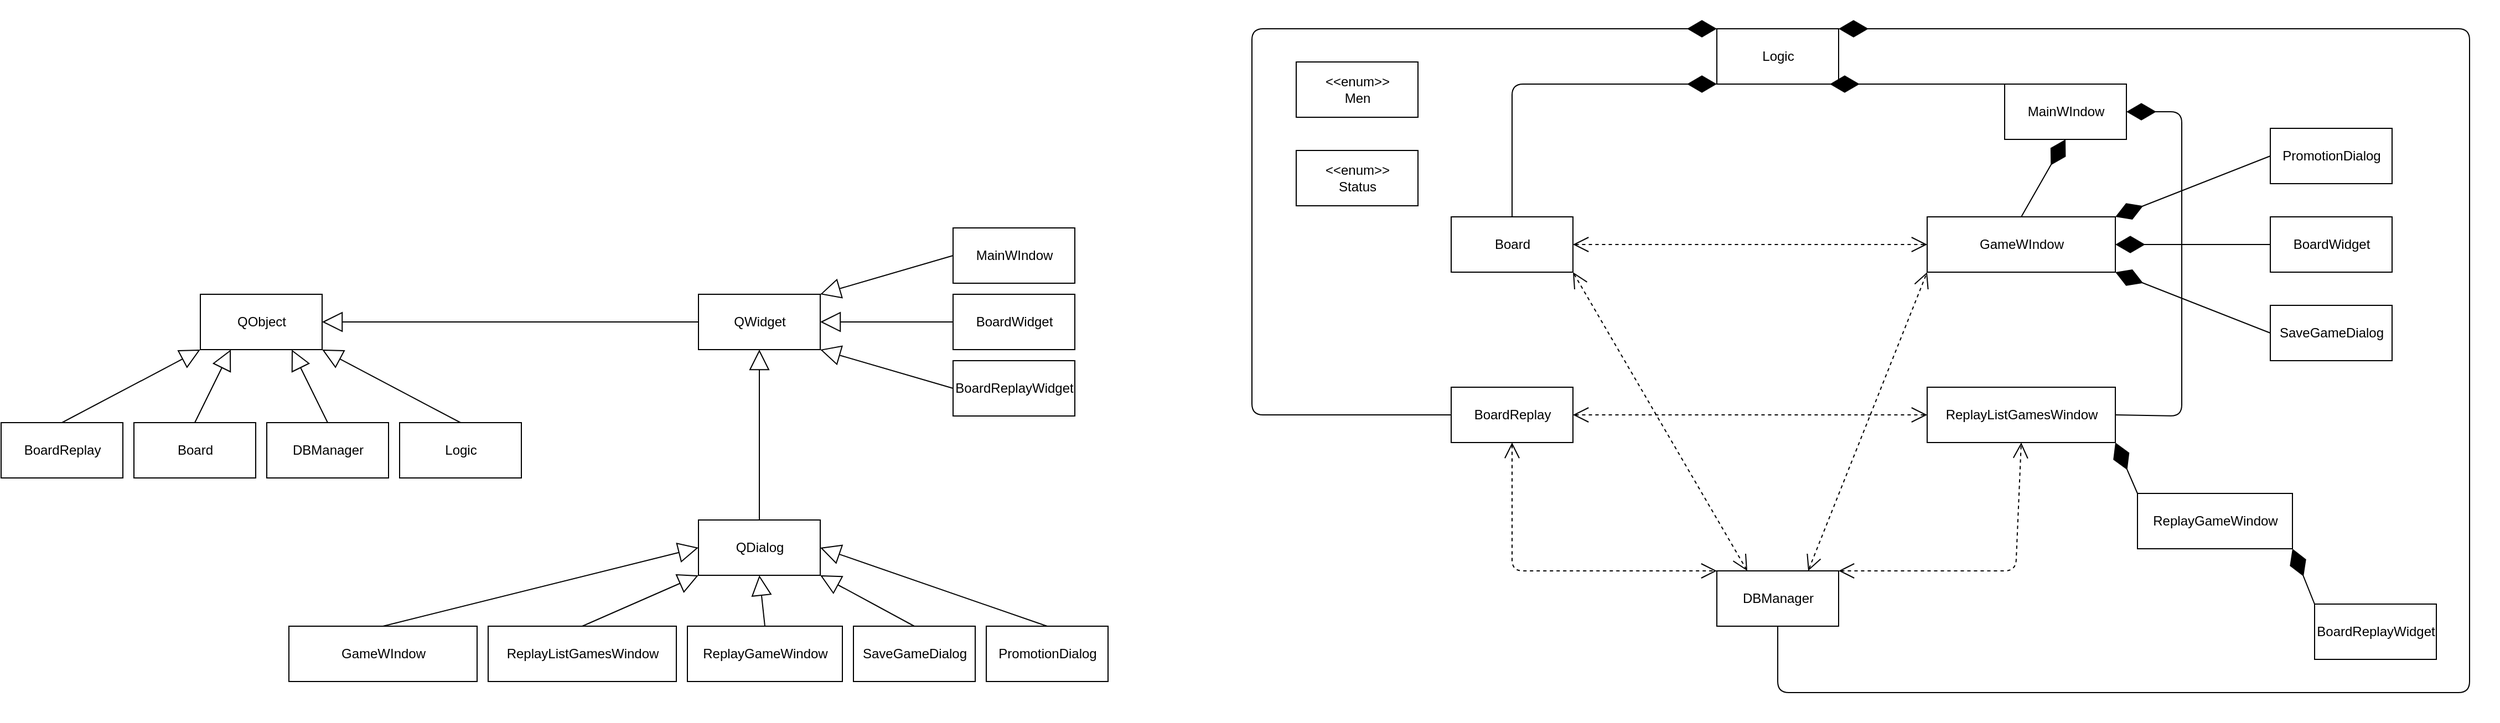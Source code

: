 <mxfile version="13.0.3" type="device"><diagram id="C5RBs43oDa-KdzZeNtuy" name="Page-1"><mxGraphModel dx="2591" dy="834" grid="1" gridSize="10" guides="1" tooltips="1" connect="1" arrows="1" fold="1" page="1" pageScale="1" pageWidth="1169" pageHeight="827" math="0" shadow="0"><root><mxCell id="WIyWlLk6GJQsqaUBKTNV-0"/><mxCell id="WIyWlLk6GJQsqaUBKTNV-1" parent="WIyWlLk6GJQsqaUBKTNV-0"/><mxCell id="kpoZqPXRjLi1-qBMIQ9T-0" value="Board" style="html=1;" vertex="1" parent="WIyWlLk6GJQsqaUBKTNV-1"><mxGeometry x="200" y="210" width="110" height="50" as="geometry"/></mxCell><mxCell id="kpoZqPXRjLi1-qBMIQ9T-1" value="&lt;span style=&quot;font-weight: normal&quot;&gt;BoardReplay&lt;/span&gt;" style="html=1;fontStyle=1" vertex="1" parent="WIyWlLk6GJQsqaUBKTNV-1"><mxGeometry x="200" y="364" width="110" height="50" as="geometry"/></mxCell><mxCell id="kpoZqPXRjLi1-qBMIQ9T-2" value="&lt;span style=&quot;font-weight: normal&quot;&gt;MainWIndow&lt;/span&gt;" style="html=1;fontStyle=1" vertex="1" parent="WIyWlLk6GJQsqaUBKTNV-1"><mxGeometry x="700" y="90" width="110" height="50" as="geometry"/></mxCell><mxCell id="kpoZqPXRjLi1-qBMIQ9T-3" value="Logic" style="html=1;" vertex="1" parent="WIyWlLk6GJQsqaUBKTNV-1"><mxGeometry x="440" y="40" width="110" height="50" as="geometry"/></mxCell><mxCell id="kpoZqPXRjLi1-qBMIQ9T-4" value="GameWIndow" style="html=1;" vertex="1" parent="WIyWlLk6GJQsqaUBKTNV-1"><mxGeometry x="630" y="210" width="170" height="50" as="geometry"/></mxCell><mxCell id="kpoZqPXRjLi1-qBMIQ9T-5" value="ReplayListGamesWindow" style="html=1;" vertex="1" parent="WIyWlLk6GJQsqaUBKTNV-1"><mxGeometry x="630" y="364" width="170" height="50" as="geometry"/></mxCell><mxCell id="kpoZqPXRjLi1-qBMIQ9T-6" value="ReplayGameWindow" style="html=1;" vertex="1" parent="WIyWlLk6GJQsqaUBKTNV-1"><mxGeometry x="820" y="460" width="140" height="50" as="geometry"/></mxCell><mxCell id="kpoZqPXRjLi1-qBMIQ9T-7" value="BoardReplayWidget" style="html=1;" vertex="1" parent="WIyWlLk6GJQsqaUBKTNV-1"><mxGeometry x="980" y="560" width="110" height="50" as="geometry"/></mxCell><mxCell id="kpoZqPXRjLi1-qBMIQ9T-8" value="BoardWidget" style="html=1;" vertex="1" parent="WIyWlLk6GJQsqaUBKTNV-1"><mxGeometry x="940" y="210" width="110" height="50" as="geometry"/></mxCell><mxCell id="kpoZqPXRjLi1-qBMIQ9T-9" value="DBManager" style="html=1;" vertex="1" parent="WIyWlLk6GJQsqaUBKTNV-1"><mxGeometry x="440" y="530" width="110" height="50" as="geometry"/></mxCell><mxCell id="kpoZqPXRjLi1-qBMIQ9T-10" value="PromotionDialog" style="html=1;" vertex="1" parent="WIyWlLk6GJQsqaUBKTNV-1"><mxGeometry x="940" y="130" width="110" height="50" as="geometry"/></mxCell><mxCell id="kpoZqPXRjLi1-qBMIQ9T-11" value="SaveGameDialog" style="html=1;" vertex="1" parent="WIyWlLk6GJQsqaUBKTNV-1"><mxGeometry x="940" y="290" width="110" height="50" as="geometry"/></mxCell><mxCell id="kpoZqPXRjLi1-qBMIQ9T-12" value="&amp;lt;&amp;lt;enum&amp;gt;&amp;gt;&lt;br&gt;Men" style="html=1;" vertex="1" parent="WIyWlLk6GJQsqaUBKTNV-1"><mxGeometry x="60" y="70" width="110" height="50" as="geometry"/></mxCell><mxCell id="kpoZqPXRjLi1-qBMIQ9T-13" value="&amp;lt;&amp;lt;enum&amp;gt;&amp;gt;&lt;br&gt;Status" style="html=1;" vertex="1" parent="WIyWlLk6GJQsqaUBKTNV-1"><mxGeometry x="60" y="150" width="110" height="50" as="geometry"/></mxCell><mxCell id="kpoZqPXRjLi1-qBMIQ9T-14" value="" style="endArrow=diamondThin;endFill=1;endSize=24;html=1;entryX=0;entryY=1;entryDx=0;entryDy=0;exitX=0.5;exitY=0;exitDx=0;exitDy=0;" edge="1" parent="WIyWlLk6GJQsqaUBKTNV-1" source="kpoZqPXRjLi1-qBMIQ9T-0" target="kpoZqPXRjLi1-qBMIQ9T-3"><mxGeometry width="160" relative="1" as="geometry"><mxPoint x="220" y="560" as="sourcePoint"/><mxPoint x="380" y="560" as="targetPoint"/><Array as="points"><mxPoint x="255" y="90"/></Array></mxGeometry></mxCell><mxCell id="kpoZqPXRjLi1-qBMIQ9T-15" value="" style="endArrow=diamondThin;endFill=1;endSize=24;html=1;entryX=0;entryY=0;entryDx=0;entryDy=0;exitX=0;exitY=0.5;exitDx=0;exitDy=0;" edge="1" parent="WIyWlLk6GJQsqaUBKTNV-1" source="kpoZqPXRjLi1-qBMIQ9T-1" target="kpoZqPXRjLi1-qBMIQ9T-3"><mxGeometry width="160" relative="1" as="geometry"><mxPoint x="230" y="570" as="sourcePoint"/><mxPoint x="390" y="570" as="targetPoint"/><Array as="points"><mxPoint x="20" y="389"/><mxPoint x="20" y="40"/></Array></mxGeometry></mxCell><mxCell id="kpoZqPXRjLi1-qBMIQ9T-16" value="" style="endArrow=diamondThin;endFill=1;endSize=24;html=1;entryX=1;entryY=0;entryDx=0;entryDy=0;exitX=0.5;exitY=1;exitDx=0;exitDy=0;" edge="1" parent="WIyWlLk6GJQsqaUBKTNV-1" source="kpoZqPXRjLi1-qBMIQ9T-9" target="kpoZqPXRjLi1-qBMIQ9T-3"><mxGeometry width="160" relative="1" as="geometry"><mxPoint x="240" y="580" as="sourcePoint"/><mxPoint x="400" y="580" as="targetPoint"/><Array as="points"><mxPoint x="495" y="640"/><mxPoint x="1120" y="640"/><mxPoint x="1120" y="40"/></Array></mxGeometry></mxCell><mxCell id="kpoZqPXRjLi1-qBMIQ9T-17" value="" style="endArrow=diamondThin;endFill=1;endSize=24;html=1;" edge="1" parent="WIyWlLk6GJQsqaUBKTNV-1"><mxGeometry width="160" relative="1" as="geometry"><mxPoint x="700" y="90" as="sourcePoint"/><mxPoint x="542" y="90" as="targetPoint"/></mxGeometry></mxCell><mxCell id="kpoZqPXRjLi1-qBMIQ9T-18" value="" style="endArrow=open;startArrow=open;endSize=12;startSize=12;dashed=1;html=1;entryX=0;entryY=0.5;entryDx=0;entryDy=0;exitX=1;exitY=0.5;exitDx=0;exitDy=0;" edge="1" parent="WIyWlLk6GJQsqaUBKTNV-1" source="kpoZqPXRjLi1-qBMIQ9T-0" target="kpoZqPXRjLi1-qBMIQ9T-4"><mxGeometry width="160" relative="1" as="geometry"><mxPoint x="150" y="630" as="sourcePoint"/><mxPoint x="310" y="630" as="targetPoint"/></mxGeometry></mxCell><mxCell id="kpoZqPXRjLi1-qBMIQ9T-19" value="" style="endArrow=open;startArrow=open;endSize=12;startSize=12;dashed=1;html=1;exitX=1;exitY=0.5;exitDx=0;exitDy=0;entryX=0;entryY=0.5;entryDx=0;entryDy=0;" edge="1" parent="WIyWlLk6GJQsqaUBKTNV-1" source="kpoZqPXRjLi1-qBMIQ9T-1" target="kpoZqPXRjLi1-qBMIQ9T-5"><mxGeometry width="160" relative="1" as="geometry"><mxPoint x="370" y="388.5" as="sourcePoint"/><mxPoint x="530" y="388.5" as="targetPoint"/></mxGeometry></mxCell><mxCell id="kpoZqPXRjLi1-qBMIQ9T-20" value="" style="endArrow=open;startArrow=open;endSize=12;startSize=12;dashed=1;html=1;entryX=0;entryY=0;entryDx=0;entryDy=0;exitX=0.5;exitY=1;exitDx=0;exitDy=0;" edge="1" parent="WIyWlLk6GJQsqaUBKTNV-1" source="kpoZqPXRjLi1-qBMIQ9T-1" target="kpoZqPXRjLi1-qBMIQ9T-9"><mxGeometry width="160" relative="1" as="geometry"><mxPoint x="230" y="510" as="sourcePoint"/><mxPoint x="390" y="510" as="targetPoint"/><Array as="points"><mxPoint x="255" y="530"/></Array></mxGeometry></mxCell><mxCell id="kpoZqPXRjLi1-qBMIQ9T-21" value="" style="endArrow=open;startArrow=open;endSize=12;startSize=12;dashed=1;html=1;entryX=0.25;entryY=0;entryDx=0;entryDy=0;exitX=1;exitY=1;exitDx=0;exitDy=0;" edge="1" parent="WIyWlLk6GJQsqaUBKTNV-1" source="kpoZqPXRjLi1-qBMIQ9T-0" target="kpoZqPXRjLi1-qBMIQ9T-9"><mxGeometry width="160" relative="1" as="geometry"><mxPoint x="360" y="440" as="sourcePoint"/><mxPoint x="520" y="440" as="targetPoint"/></mxGeometry></mxCell><mxCell id="kpoZqPXRjLi1-qBMIQ9T-22" value="" style="endArrow=open;startArrow=open;endSize=12;startSize=12;dashed=1;html=1;entryX=0;entryY=1;entryDx=0;entryDy=0;exitX=0.75;exitY=0;exitDx=0;exitDy=0;" edge="1" parent="WIyWlLk6GJQsqaUBKTNV-1" source="kpoZqPXRjLi1-qBMIQ9T-9" target="kpoZqPXRjLi1-qBMIQ9T-4"><mxGeometry width="160" relative="1" as="geometry"><mxPoint x="540" y="320" as="sourcePoint"/><mxPoint x="700" y="320" as="targetPoint"/></mxGeometry></mxCell><mxCell id="kpoZqPXRjLi1-qBMIQ9T-23" value="" style="endArrow=open;startArrow=open;endSize=12;startSize=12;dashed=1;html=1;entryX=0.5;entryY=1;entryDx=0;entryDy=0;exitX=1;exitY=0;exitDx=0;exitDy=0;" edge="1" parent="WIyWlLk6GJQsqaUBKTNV-1" source="kpoZqPXRjLi1-qBMIQ9T-9" target="kpoZqPXRjLi1-qBMIQ9T-5"><mxGeometry width="160" relative="1" as="geometry"><mxPoint x="620" y="510" as="sourcePoint"/><mxPoint x="780" y="510" as="targetPoint"/><Array as="points"><mxPoint x="710" y="530"/></Array></mxGeometry></mxCell><mxCell id="kpoZqPXRjLi1-qBMIQ9T-24" value="" style="endArrow=diamondThin;endFill=1;endSize=24;html=1;exitX=0.5;exitY=0;exitDx=0;exitDy=0;entryX=0.5;entryY=1;entryDx=0;entryDy=0;" edge="1" parent="WIyWlLk6GJQsqaUBKTNV-1" source="kpoZqPXRjLi1-qBMIQ9T-4" target="kpoZqPXRjLi1-qBMIQ9T-2"><mxGeometry width="160" relative="1" as="geometry"><mxPoint x="710" y="100" as="sourcePoint"/><mxPoint x="700" y="150" as="targetPoint"/></mxGeometry></mxCell><mxCell id="kpoZqPXRjLi1-qBMIQ9T-25" value="" style="endArrow=diamondThin;endFill=1;endSize=24;html=1;entryX=1;entryY=0.5;entryDx=0;entryDy=0;exitX=1;exitY=0.5;exitDx=0;exitDy=0;" edge="1" parent="WIyWlLk6GJQsqaUBKTNV-1" source="kpoZqPXRjLi1-qBMIQ9T-5" target="kpoZqPXRjLi1-qBMIQ9T-2"><mxGeometry width="160" relative="1" as="geometry"><mxPoint x="720" y="360" as="sourcePoint"/><mxPoint x="562" y="110" as="targetPoint"/><Array as="points"><mxPoint x="860" y="390"/><mxPoint x="860" y="115"/></Array></mxGeometry></mxCell><mxCell id="kpoZqPXRjLi1-qBMIQ9T-26" value="" style="endArrow=diamondThin;endFill=1;endSize=24;html=1;exitX=0;exitY=0.5;exitDx=0;exitDy=0;entryX=1;entryY=0;entryDx=0;entryDy=0;" edge="1" parent="WIyWlLk6GJQsqaUBKTNV-1" source="kpoZqPXRjLi1-qBMIQ9T-10" target="kpoZqPXRjLi1-qBMIQ9T-4"><mxGeometry width="160" relative="1" as="geometry"><mxPoint x="725" y="220" as="sourcePoint"/><mxPoint x="765" y="150" as="targetPoint"/></mxGeometry></mxCell><mxCell id="kpoZqPXRjLi1-qBMIQ9T-27" value="" style="endArrow=diamondThin;endFill=1;endSize=24;html=1;exitX=0;exitY=0.5;exitDx=0;exitDy=0;entryX=1;entryY=0.5;entryDx=0;entryDy=0;" edge="1" parent="WIyWlLk6GJQsqaUBKTNV-1" source="kpoZqPXRjLi1-qBMIQ9T-8" target="kpoZqPXRjLi1-qBMIQ9T-4"><mxGeometry width="160" relative="1" as="geometry"><mxPoint x="735" y="230" as="sourcePoint"/><mxPoint x="775" y="160" as="targetPoint"/></mxGeometry></mxCell><mxCell id="kpoZqPXRjLi1-qBMIQ9T-28" value="" style="endArrow=diamondThin;endFill=1;endSize=24;html=1;exitX=0;exitY=0.5;exitDx=0;exitDy=0;entryX=1;entryY=1;entryDx=0;entryDy=0;" edge="1" parent="WIyWlLk6GJQsqaUBKTNV-1" source="kpoZqPXRjLi1-qBMIQ9T-11" target="kpoZqPXRjLi1-qBMIQ9T-4"><mxGeometry width="160" relative="1" as="geometry"><mxPoint x="745" y="240" as="sourcePoint"/><mxPoint x="785" y="170" as="targetPoint"/></mxGeometry></mxCell><mxCell id="kpoZqPXRjLi1-qBMIQ9T-29" value="" style="endArrow=diamondThin;endFill=1;endSize=24;html=1;exitX=0;exitY=0;exitDx=0;exitDy=0;entryX=1;entryY=1;entryDx=0;entryDy=0;" edge="1" parent="WIyWlLk6GJQsqaUBKTNV-1" source="kpoZqPXRjLi1-qBMIQ9T-6" target="kpoZqPXRjLi1-qBMIQ9T-5"><mxGeometry width="160" relative="1" as="geometry"><mxPoint x="755" y="250" as="sourcePoint"/><mxPoint x="795" y="180" as="targetPoint"/></mxGeometry></mxCell><mxCell id="kpoZqPXRjLi1-qBMIQ9T-30" value="" style="endArrow=diamondThin;endFill=1;endSize=24;html=1;entryX=1;entryY=1;entryDx=0;entryDy=0;exitX=0;exitY=0;exitDx=0;exitDy=0;" edge="1" parent="WIyWlLk6GJQsqaUBKTNV-1" source="kpoZqPXRjLi1-qBMIQ9T-7" target="kpoZqPXRjLi1-qBMIQ9T-6"><mxGeometry width="160" relative="1" as="geometry"><mxPoint x="960" y="510" as="sourcePoint"/><mxPoint x="805" y="190" as="targetPoint"/></mxGeometry></mxCell><mxCell id="RYb8e4FI7YJZaF1DDefy-0" value="Board" style="html=1;" vertex="1" parent="WIyWlLk6GJQsqaUBKTNV-1"><mxGeometry x="-990" y="396" width="110" height="50" as="geometry"/></mxCell><mxCell id="RYb8e4FI7YJZaF1DDefy-1" value="&lt;span style=&quot;font-weight: normal&quot;&gt;BoardReplay&lt;/span&gt;" style="html=1;fontStyle=1" vertex="1" parent="WIyWlLk6GJQsqaUBKTNV-1"><mxGeometry x="-1110" y="396" width="110" height="50" as="geometry"/></mxCell><mxCell id="RYb8e4FI7YJZaF1DDefy-2" value="&lt;span style=&quot;font-weight: normal&quot;&gt;MainWIndow&lt;/span&gt;" style="html=1;fontStyle=1" vertex="1" parent="WIyWlLk6GJQsqaUBKTNV-1"><mxGeometry x="-250" y="220" width="110" height="50" as="geometry"/></mxCell><mxCell id="RYb8e4FI7YJZaF1DDefy-3" value="Logic" style="html=1;" vertex="1" parent="WIyWlLk6GJQsqaUBKTNV-1"><mxGeometry x="-750" y="396" width="110" height="50" as="geometry"/></mxCell><mxCell id="RYb8e4FI7YJZaF1DDefy-4" value="GameWIndow" style="html=1;" vertex="1" parent="WIyWlLk6GJQsqaUBKTNV-1"><mxGeometry x="-850" y="580" width="170" height="50" as="geometry"/></mxCell><mxCell id="RYb8e4FI7YJZaF1DDefy-5" value="ReplayListGamesWindow" style="html=1;" vertex="1" parent="WIyWlLk6GJQsqaUBKTNV-1"><mxGeometry x="-670" y="580" width="170" height="50" as="geometry"/></mxCell><mxCell id="RYb8e4FI7YJZaF1DDefy-6" value="ReplayGameWindow" style="html=1;" vertex="1" parent="WIyWlLk6GJQsqaUBKTNV-1"><mxGeometry x="-490" y="580" width="140" height="50" as="geometry"/></mxCell><mxCell id="RYb8e4FI7YJZaF1DDefy-7" value="BoardReplayWidget" style="html=1;" vertex="1" parent="WIyWlLk6GJQsqaUBKTNV-1"><mxGeometry x="-250" y="340" width="110" height="50" as="geometry"/></mxCell><mxCell id="RYb8e4FI7YJZaF1DDefy-8" value="BoardWidget" style="html=1;" vertex="1" parent="WIyWlLk6GJQsqaUBKTNV-1"><mxGeometry x="-250" y="280" width="110" height="50" as="geometry"/></mxCell><mxCell id="RYb8e4FI7YJZaF1DDefy-9" value="DBManager" style="html=1;" vertex="1" parent="WIyWlLk6GJQsqaUBKTNV-1"><mxGeometry x="-870" y="396" width="110" height="50" as="geometry"/></mxCell><mxCell id="RYb8e4FI7YJZaF1DDefy-10" value="PromotionDialog" style="html=1;" vertex="1" parent="WIyWlLk6GJQsqaUBKTNV-1"><mxGeometry x="-220" y="580" width="110" height="50" as="geometry"/></mxCell><mxCell id="RYb8e4FI7YJZaF1DDefy-11" value="SaveGameDialog" style="html=1;" vertex="1" parent="WIyWlLk6GJQsqaUBKTNV-1"><mxGeometry x="-340" y="580" width="110" height="50" as="geometry"/></mxCell><mxCell id="RYb8e4FI7YJZaF1DDefy-12" value="QObject" style="html=1;" vertex="1" parent="WIyWlLk6GJQsqaUBKTNV-1"><mxGeometry x="-930" y="280" width="110" height="50" as="geometry"/></mxCell><mxCell id="RYb8e4FI7YJZaF1DDefy-13" value="QDialog" style="html=1;" vertex="1" parent="WIyWlLk6GJQsqaUBKTNV-1"><mxGeometry x="-480" y="484" width="110" height="50" as="geometry"/></mxCell><mxCell id="RYb8e4FI7YJZaF1DDefy-14" value="QWidget" style="html=1;" vertex="1" parent="WIyWlLk6GJQsqaUBKTNV-1"><mxGeometry x="-480" y="280" width="110" height="50" as="geometry"/></mxCell><mxCell id="RYb8e4FI7YJZaF1DDefy-15" value="" style="endArrow=block;endSize=16;endFill=0;html=1;entryX=0;entryY=1;entryDx=0;entryDy=0;exitX=0.5;exitY=0;exitDx=0;exitDy=0;" edge="1" parent="WIyWlLk6GJQsqaUBKTNV-1" source="RYb8e4FI7YJZaF1DDefy-1" target="RYb8e4FI7YJZaF1DDefy-12"><mxGeometry width="160" relative="1" as="geometry"><mxPoint x="-1020" y="740" as="sourcePoint"/><mxPoint x="-860" y="740" as="targetPoint"/></mxGeometry></mxCell><mxCell id="RYb8e4FI7YJZaF1DDefy-16" value="" style="endArrow=block;endSize=16;endFill=0;html=1;entryX=0.25;entryY=1;entryDx=0;entryDy=0;exitX=0.5;exitY=0;exitDx=0;exitDy=0;" edge="1" parent="WIyWlLk6GJQsqaUBKTNV-1" source="RYb8e4FI7YJZaF1DDefy-0" target="RYb8e4FI7YJZaF1DDefy-12"><mxGeometry width="160" relative="1" as="geometry"><mxPoint x="-1010" y="750" as="sourcePoint"/><mxPoint x="-850" y="750" as="targetPoint"/></mxGeometry></mxCell><mxCell id="RYb8e4FI7YJZaF1DDefy-17" value="" style="endArrow=block;endSize=16;endFill=0;html=1;entryX=0.75;entryY=1;entryDx=0;entryDy=0;exitX=0.5;exitY=0;exitDx=0;exitDy=0;" edge="1" parent="WIyWlLk6GJQsqaUBKTNV-1" source="RYb8e4FI7YJZaF1DDefy-9" target="RYb8e4FI7YJZaF1DDefy-12"><mxGeometry width="160" relative="1" as="geometry"><mxPoint x="-1000" y="760" as="sourcePoint"/><mxPoint x="-840" y="760" as="targetPoint"/></mxGeometry></mxCell><mxCell id="RYb8e4FI7YJZaF1DDefy-18" value="" style="endArrow=block;endSize=16;endFill=0;html=1;entryX=1;entryY=1;entryDx=0;entryDy=0;exitX=0.5;exitY=0;exitDx=0;exitDy=0;" edge="1" parent="WIyWlLk6GJQsqaUBKTNV-1" source="RYb8e4FI7YJZaF1DDefy-3" target="RYb8e4FI7YJZaF1DDefy-12"><mxGeometry width="160" relative="1" as="geometry"><mxPoint x="-990" y="770" as="sourcePoint"/><mxPoint x="-830" y="770" as="targetPoint"/></mxGeometry></mxCell><mxCell id="RYb8e4FI7YJZaF1DDefy-19" value="" style="endArrow=block;endSize=16;endFill=0;html=1;entryX=1;entryY=0.5;entryDx=0;entryDy=0;exitX=0;exitY=0.5;exitDx=0;exitDy=0;" edge="1" parent="WIyWlLk6GJQsqaUBKTNV-1" source="RYb8e4FI7YJZaF1DDefy-14" target="RYb8e4FI7YJZaF1DDefy-12"><mxGeometry width="160" relative="1" as="geometry"><mxPoint x="-980" y="780" as="sourcePoint"/><mxPoint x="-820" y="780" as="targetPoint"/></mxGeometry></mxCell><mxCell id="RYb8e4FI7YJZaF1DDefy-20" value="" style="endArrow=block;endSize=16;endFill=0;html=1;entryX=0.5;entryY=1;entryDx=0;entryDy=0;exitX=0.5;exitY=0;exitDx=0;exitDy=0;" edge="1" parent="WIyWlLk6GJQsqaUBKTNV-1" source="RYb8e4FI7YJZaF1DDefy-13" target="RYb8e4FI7YJZaF1DDefy-14"><mxGeometry width="160" relative="1" as="geometry"><mxPoint x="-970" y="790" as="sourcePoint"/><mxPoint x="-810" y="790" as="targetPoint"/></mxGeometry></mxCell><mxCell id="RYb8e4FI7YJZaF1DDefy-21" value="" style="endArrow=block;endSize=16;endFill=0;html=1;entryX=1;entryY=0;entryDx=0;entryDy=0;exitX=0;exitY=0.5;exitDx=0;exitDy=0;" edge="1" parent="WIyWlLk6GJQsqaUBKTNV-1" source="RYb8e4FI7YJZaF1DDefy-2" target="RYb8e4FI7YJZaF1DDefy-14"><mxGeometry width="160" relative="1" as="geometry"><mxPoint x="-350" y="483" as="sourcePoint"/><mxPoint x="-190" y="483" as="targetPoint"/></mxGeometry></mxCell><mxCell id="RYb8e4FI7YJZaF1DDefy-22" value="" style="endArrow=block;endSize=16;endFill=0;html=1;entryX=1;entryY=0.5;entryDx=0;entryDy=0;exitX=0;exitY=0.5;exitDx=0;exitDy=0;" edge="1" parent="WIyWlLk6GJQsqaUBKTNV-1" source="RYb8e4FI7YJZaF1DDefy-8" target="RYb8e4FI7YJZaF1DDefy-14"><mxGeometry width="160" relative="1" as="geometry"><mxPoint x="-340" y="493" as="sourcePoint"/><mxPoint x="-180" y="493" as="targetPoint"/></mxGeometry></mxCell><mxCell id="RYb8e4FI7YJZaF1DDefy-23" value="" style="endArrow=block;endSize=16;endFill=0;html=1;entryX=1;entryY=1;entryDx=0;entryDy=0;exitX=0;exitY=0.5;exitDx=0;exitDy=0;" edge="1" parent="WIyWlLk6GJQsqaUBKTNV-1" source="RYb8e4FI7YJZaF1DDefy-7" target="RYb8e4FI7YJZaF1DDefy-14"><mxGeometry width="160" relative="1" as="geometry"><mxPoint x="-330" y="503" as="sourcePoint"/><mxPoint x="-170" y="503" as="targetPoint"/></mxGeometry></mxCell><mxCell id="RYb8e4FI7YJZaF1DDefy-24" value="" style="endArrow=block;endSize=16;endFill=0;html=1;entryX=1;entryY=0.5;entryDx=0;entryDy=0;exitX=0.5;exitY=0;exitDx=0;exitDy=0;" edge="1" parent="WIyWlLk6GJQsqaUBKTNV-1" source="RYb8e4FI7YJZaF1DDefy-10" target="RYb8e4FI7YJZaF1DDefy-13"><mxGeometry width="160" relative="1" as="geometry"><mxPoint x="-320" y="513" as="sourcePoint"/><mxPoint x="-160" y="513" as="targetPoint"/></mxGeometry></mxCell><mxCell id="RYb8e4FI7YJZaF1DDefy-25" value="" style="endArrow=block;endSize=16;endFill=0;html=1;entryX=1;entryY=1;entryDx=0;entryDy=0;exitX=0.5;exitY=0;exitDx=0;exitDy=0;" edge="1" parent="WIyWlLk6GJQsqaUBKTNV-1" source="RYb8e4FI7YJZaF1DDefy-11" target="RYb8e4FI7YJZaF1DDefy-13"><mxGeometry width="160" relative="1" as="geometry"><mxPoint x="-310" y="523" as="sourcePoint"/><mxPoint x="-150" y="523" as="targetPoint"/></mxGeometry></mxCell><mxCell id="RYb8e4FI7YJZaF1DDefy-26" value="" style="endArrow=block;endSize=16;endFill=0;html=1;entryX=0.5;entryY=1;entryDx=0;entryDy=0;exitX=0.5;exitY=0;exitDx=0;exitDy=0;" edge="1" parent="WIyWlLk6GJQsqaUBKTNV-1" source="RYb8e4FI7YJZaF1DDefy-6" target="RYb8e4FI7YJZaF1DDefy-13"><mxGeometry width="160" relative="1" as="geometry"><mxPoint x="-300" y="533" as="sourcePoint"/><mxPoint x="-140" y="533" as="targetPoint"/></mxGeometry></mxCell><mxCell id="RYb8e4FI7YJZaF1DDefy-27" value="" style="endArrow=block;endSize=16;endFill=0;html=1;entryX=0;entryY=1;entryDx=0;entryDy=0;exitX=0.5;exitY=0;exitDx=0;exitDy=0;" edge="1" parent="WIyWlLk6GJQsqaUBKTNV-1" source="RYb8e4FI7YJZaF1DDefy-5" target="RYb8e4FI7YJZaF1DDefy-13"><mxGeometry width="160" relative="1" as="geometry"><mxPoint x="-290" y="543" as="sourcePoint"/><mxPoint x="-130" y="543" as="targetPoint"/></mxGeometry></mxCell><mxCell id="RYb8e4FI7YJZaF1DDefy-28" value="" style="endArrow=block;endSize=16;endFill=0;html=1;entryX=0;entryY=0.5;entryDx=0;entryDy=0;exitX=0.5;exitY=0;exitDx=0;exitDy=0;" edge="1" parent="WIyWlLk6GJQsqaUBKTNV-1" source="RYb8e4FI7YJZaF1DDefy-4" target="RYb8e4FI7YJZaF1DDefy-13"><mxGeometry width="160" relative="1" as="geometry"><mxPoint x="-280" y="553" as="sourcePoint"/><mxPoint x="-120" y="553" as="targetPoint"/></mxGeometry></mxCell></root></mxGraphModel></diagram></mxfile>